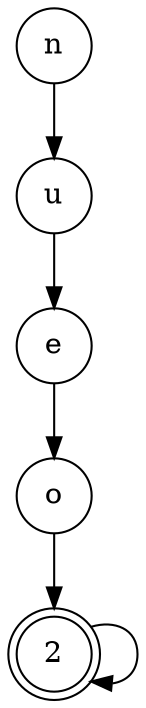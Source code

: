 digraph {   
    node [shape = doublecircle, color = black] 2 ;
    node [shape = circle];
    node [color= black];
    n -> u -> e -> o -> 2 -> 2;	
}